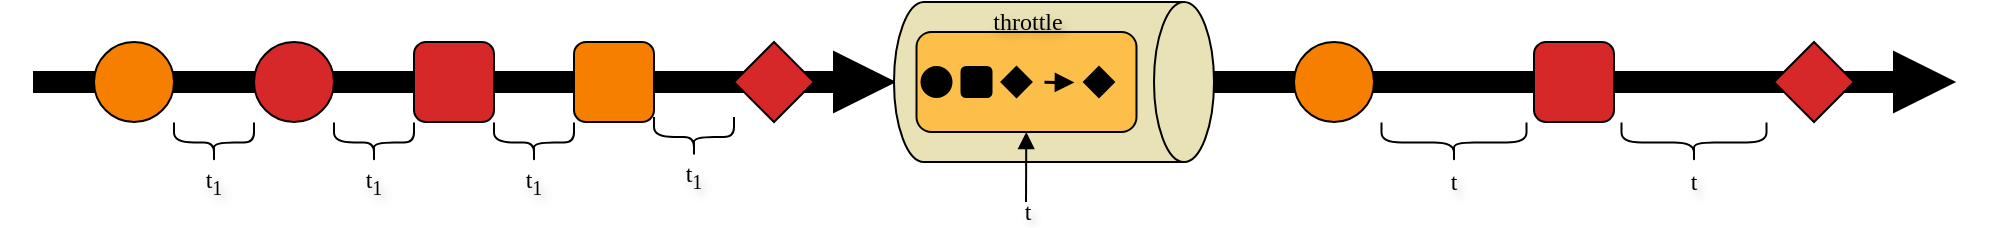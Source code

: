 <mxfile version="24.7.8">
  <diagram name="Pagina-1" id="8XA0GF0U4r00a45ndteG">
    <mxGraphModel dx="1195" dy="712" grid="1" gridSize="10" guides="1" tooltips="1" connect="1" arrows="1" fold="1" page="1" pageScale="1" pageWidth="1169" pageHeight="827" math="0" shadow="0">
      <root>
        <mxCell id="0" />
        <mxCell id="1" parent="0" />
        <mxCell id="Qrv3tHsd8QDWrn0WAsmq-15" value="" style="shape=arrow;endArrow=classic;html=1;rounded=0;fillColor=#000000;fontFamily=Fira Mono;textShadow=1;" parent="1" source="Qrv3tHsd8QDWrn0WAsmq-7" edge="1">
          <mxGeometry width="50" height="50" relative="1" as="geometry">
            <mxPoint x="510" y="490" as="sourcePoint" />
            <mxPoint x="1130" y="420" as="targetPoint" />
          </mxGeometry>
        </mxCell>
        <mxCell id="Qrv3tHsd8QDWrn0WAsmq-14" value="" style="shape=arrow;endArrow=classic;html=1;rounded=0;fillColor=#000000;fontFamily=Fira Mono;textShadow=1;" parent="1" target="Qrv3tHsd8QDWrn0WAsmq-7" edge="1">
          <mxGeometry width="50" height="50" relative="1" as="geometry">
            <mxPoint x="170" y="420" as="sourcePoint" />
            <mxPoint x="530" y="440" as="targetPoint" />
          </mxGeometry>
        </mxCell>
        <mxCell id="Qrv3tHsd8QDWrn0WAsmq-1" value="" style="ellipse;whiteSpace=wrap;html=1;aspect=fixed;fillColor=#f77f00;fontFamily=Fira Mono;textShadow=1;" parent="1" vertex="1">
          <mxGeometry x="200" y="400" width="40" height="40" as="geometry" />
        </mxCell>
        <mxCell id="Qrv3tHsd8QDWrn0WAsmq-2" value="" style="ellipse;whiteSpace=wrap;html=1;aspect=fixed;fillColor=#d62828;fontFamily=Fira Mono;textShadow=1;" parent="1" vertex="1">
          <mxGeometry x="280" y="400" width="40" height="40" as="geometry" />
        </mxCell>
        <mxCell id="Qrv3tHsd8QDWrn0WAsmq-4" value="" style="rounded=1;whiteSpace=wrap;html=1;fillColor=#d62828;fontFamily=Fira Mono;textShadow=1;" parent="1" vertex="1">
          <mxGeometry x="360" y="400" width="40" height="40" as="geometry" />
        </mxCell>
        <mxCell id="Qrv3tHsd8QDWrn0WAsmq-5" value="" style="rounded=1;whiteSpace=wrap;html=1;fillColor=#f77f00;fontFamily=Fira Mono;textShadow=1;" parent="1" vertex="1">
          <mxGeometry x="440" y="400" width="40" height="40" as="geometry" />
        </mxCell>
        <mxCell id="Qrv3tHsd8QDWrn0WAsmq-6" value="" style="rhombus;whiteSpace=wrap;html=1;fillColor=#d62828;fontFamily=Fira Mono;textShadow=1;" parent="1" vertex="1">
          <mxGeometry x="520" y="400" width="40" height="40" as="geometry" />
        </mxCell>
        <mxCell id="Qrv3tHsd8QDWrn0WAsmq-7" value="" style="shape=cylinder3;whiteSpace=wrap;html=1;boundedLbl=1;backgroundOutline=1;size=15;rotation=90;fillColor=#eae2b7;fontFamily=Fira Mono;textShadow=1;" parent="1" vertex="1">
          <mxGeometry x="640" y="340" width="80" height="160" as="geometry" />
        </mxCell>
        <mxCell id="Qrv3tHsd8QDWrn0WAsmq-16" value="" style="rounded=1;whiteSpace=wrap;html=1;fillColor=#fcbf49;fontFamily=Fira Mono;textShadow=1;" parent="1" vertex="1">
          <mxGeometry x="611.25" y="395" width="110" height="50" as="geometry" />
        </mxCell>
        <mxCell id="Qrv3tHsd8QDWrn0WAsmq-17" value="" style="ellipse;whiteSpace=wrap;html=1;aspect=fixed;fillColor=#000000;fontFamily=Fira Mono;textShadow=1;" parent="1" vertex="1">
          <mxGeometry x="613.75" y="412.5" width="15" height="15" as="geometry" />
        </mxCell>
        <mxCell id="Qrv3tHsd8QDWrn0WAsmq-18" value="" style="rounded=1;whiteSpace=wrap;html=1;fillColor=#000000;fontFamily=Fira Mono;textShadow=1;" parent="1" vertex="1">
          <mxGeometry x="633.75" y="412.5" width="15" height="15" as="geometry" />
        </mxCell>
        <mxCell id="Qrv3tHsd8QDWrn0WAsmq-19" value="" style="rhombus;whiteSpace=wrap;html=1;fillColor=#000000;fontFamily=Fira Mono;textShadow=1;" parent="1" vertex="1">
          <mxGeometry x="653.75" y="412.5" width="15" height="15" as="geometry" />
        </mxCell>
        <mxCell id="Qrv3tHsd8QDWrn0WAsmq-20" value="" style="rhombus;whiteSpace=wrap;html=1;fillColor=#000000;fontFamily=Fira Mono;textShadow=1;" parent="1" vertex="1">
          <mxGeometry x="695" y="412.5" width="15" height="15" as="geometry" />
        </mxCell>
        <mxCell id="Qrv3tHsd8QDWrn0WAsmq-21" value="throttle" style="text;html=1;align=center;verticalAlign=middle;whiteSpace=wrap;rounded=0;fontFamily=Fira Mono;textShadow=1;" parent="1" vertex="1">
          <mxGeometry x="622.5" y="385" width="87.5" height="10" as="geometry" />
        </mxCell>
        <mxCell id="Qrv3tHsd8QDWrn0WAsmq-31" value="" style="shape=curlyBracket;whiteSpace=wrap;html=1;rounded=1;labelPosition=left;verticalLabelPosition=middle;align=right;verticalAlign=middle;rotation=-90;fontFamily=Fira Mono;textShadow=1;" parent="1" vertex="1">
          <mxGeometry x="870" y="414" width="20" height="72.5" as="geometry" />
        </mxCell>
        <mxCell id="Qrv3tHsd8QDWrn0WAsmq-32" value="t" style="text;html=1;align=center;verticalAlign=middle;whiteSpace=wrap;rounded=0;fontFamily=Fira Mono;textShadow=1;" parent="1" vertex="1">
          <mxGeometry x="840" y="460" width="80" height="20" as="geometry" />
        </mxCell>
        <mxCell id="Qrv3tHsd8QDWrn0WAsmq-37" value="" style="endArrow=block;html=1;rounded=0;endFill=1;strokeWidth=1.5;sourcePerimeterSpacing=0;jumpSize=4;" parent="1" edge="1">
          <mxGeometry width="50" height="50" relative="1" as="geometry">
            <mxPoint x="675" y="419.92" as="sourcePoint" />
            <mxPoint x="690" y="420" as="targetPoint" />
            <Array as="points">
              <mxPoint x="690" y="420" />
            </Array>
          </mxGeometry>
        </mxCell>
        <mxCell id="Qrv3tHsd8QDWrn0WAsmq-38" value="" style="endArrow=block;html=1;rounded=0;endFill=1;" parent="1" target="Qrv3tHsd8QDWrn0WAsmq-16" edge="1">
          <mxGeometry width="50" height="50" relative="1" as="geometry">
            <mxPoint x="666" y="480" as="sourcePoint" />
            <mxPoint x="620" y="390" as="targetPoint" />
          </mxGeometry>
        </mxCell>
        <mxCell id="Qrv3tHsd8QDWrn0WAsmq-39" value="t" style="text;html=1;align=center;verticalAlign=middle;whiteSpace=wrap;rounded=0;fontFamily=Fira Mono;textShadow=1;" parent="1" vertex="1">
          <mxGeometry x="622.5" y="480" width="87.5" height="10" as="geometry" />
        </mxCell>
        <mxCell id="Qrv3tHsd8QDWrn0WAsmq-41" value="" style="shape=curlyBracket;whiteSpace=wrap;html=1;rounded=1;labelPosition=left;verticalLabelPosition=middle;align=right;verticalAlign=middle;rotation=-90;fontFamily=Fira Mono;textShadow=1;" parent="1" vertex="1">
          <mxGeometry x="250" y="430.25" width="20" height="40" as="geometry" />
        </mxCell>
        <mxCell id="Qrv3tHsd8QDWrn0WAsmq-42" value="t&lt;sub&gt;1&lt;/sub&gt;" style="text;html=1;align=center;verticalAlign=middle;whiteSpace=wrap;rounded=0;fontFamily=Fira Mono;textShadow=1;" parent="1" vertex="1">
          <mxGeometry x="240" y="460" width="40" height="20" as="geometry" />
        </mxCell>
        <mxCell id="Qrv3tHsd8QDWrn0WAsmq-43" value="" style="shape=curlyBracket;whiteSpace=wrap;html=1;rounded=1;labelPosition=left;verticalLabelPosition=middle;align=right;verticalAlign=middle;rotation=-90;fontFamily=Fira Mono;textShadow=1;" parent="1" vertex="1">
          <mxGeometry x="330" y="430.25" width="20" height="40" as="geometry" />
        </mxCell>
        <mxCell id="Qrv3tHsd8QDWrn0WAsmq-44" value="t&lt;sub&gt;1&lt;/sub&gt;" style="text;html=1;align=center;verticalAlign=middle;whiteSpace=wrap;rounded=0;fontFamily=Fira Mono;textShadow=1;" parent="1" vertex="1">
          <mxGeometry x="320" y="460" width="40" height="20" as="geometry" />
        </mxCell>
        <mxCell id="Qrv3tHsd8QDWrn0WAsmq-45" value="" style="shape=curlyBracket;whiteSpace=wrap;html=1;rounded=1;labelPosition=left;verticalLabelPosition=middle;align=right;verticalAlign=middle;rotation=-90;fontFamily=Fira Mono;textShadow=1;" parent="1" vertex="1">
          <mxGeometry x="410" y="430.25" width="20" height="40" as="geometry" />
        </mxCell>
        <mxCell id="Qrv3tHsd8QDWrn0WAsmq-46" value="t&lt;sub&gt;1&lt;/sub&gt;" style="text;html=1;align=center;verticalAlign=middle;whiteSpace=wrap;rounded=0;fontFamily=Fira Mono;textShadow=1;" parent="1" vertex="1">
          <mxGeometry x="400" y="460" width="40" height="20" as="geometry" />
        </mxCell>
        <mxCell id="Qrv3tHsd8QDWrn0WAsmq-47" value="" style="shape=curlyBracket;whiteSpace=wrap;html=1;rounded=1;labelPosition=left;verticalLabelPosition=middle;align=right;verticalAlign=middle;rotation=-90;fontFamily=Fira Mono;textShadow=1;" parent="1" vertex="1">
          <mxGeometry x="490" y="427.5" width="20" height="40" as="geometry" />
        </mxCell>
        <mxCell id="Qrv3tHsd8QDWrn0WAsmq-48" value="t&lt;sub&gt;1&lt;/sub&gt;" style="text;html=1;align=center;verticalAlign=middle;whiteSpace=wrap;rounded=0;fontFamily=Fira Mono;textShadow=1;" parent="1" vertex="1">
          <mxGeometry x="480" y="457.25" width="40" height="20" as="geometry" />
        </mxCell>
        <mxCell id="Qrv3tHsd8QDWrn0WAsmq-50" value="" style="ellipse;whiteSpace=wrap;html=1;aspect=fixed;fillColor=#f77f00;fontFamily=Fira Mono;textShadow=1;" parent="1" vertex="1">
          <mxGeometry x="800" y="400" width="40" height="40" as="geometry" />
        </mxCell>
        <mxCell id="Qrv3tHsd8QDWrn0WAsmq-52" value="" style="rounded=1;whiteSpace=wrap;html=1;fillColor=#d62828;fontFamily=Fira Mono;textShadow=1;" parent="1" vertex="1">
          <mxGeometry x="920" y="400" width="40" height="40" as="geometry" />
        </mxCell>
        <mxCell id="Qrv3tHsd8QDWrn0WAsmq-54" value="" style="rhombus;whiteSpace=wrap;html=1;fillColor=#d62828;fontFamily=Fira Mono;textShadow=1;" parent="1" vertex="1">
          <mxGeometry x="1040" y="400" width="40" height="40" as="geometry" />
        </mxCell>
        <mxCell id="Qrv3tHsd8QDWrn0WAsmq-55" value="" style="shape=curlyBracket;whiteSpace=wrap;html=1;rounded=1;labelPosition=left;verticalLabelPosition=middle;align=right;verticalAlign=middle;rotation=-90;fontFamily=Fira Mono;textShadow=1;" parent="1" vertex="1">
          <mxGeometry x="990" y="414" width="20" height="72.5" as="geometry" />
        </mxCell>
        <mxCell id="Qrv3tHsd8QDWrn0WAsmq-56" value="t" style="text;html=1;align=center;verticalAlign=middle;whiteSpace=wrap;rounded=0;fontFamily=Fira Mono;textShadow=1;" parent="1" vertex="1">
          <mxGeometry x="960" y="460" width="80" height="20" as="geometry" />
        </mxCell>
      </root>
    </mxGraphModel>
  </diagram>
</mxfile>
